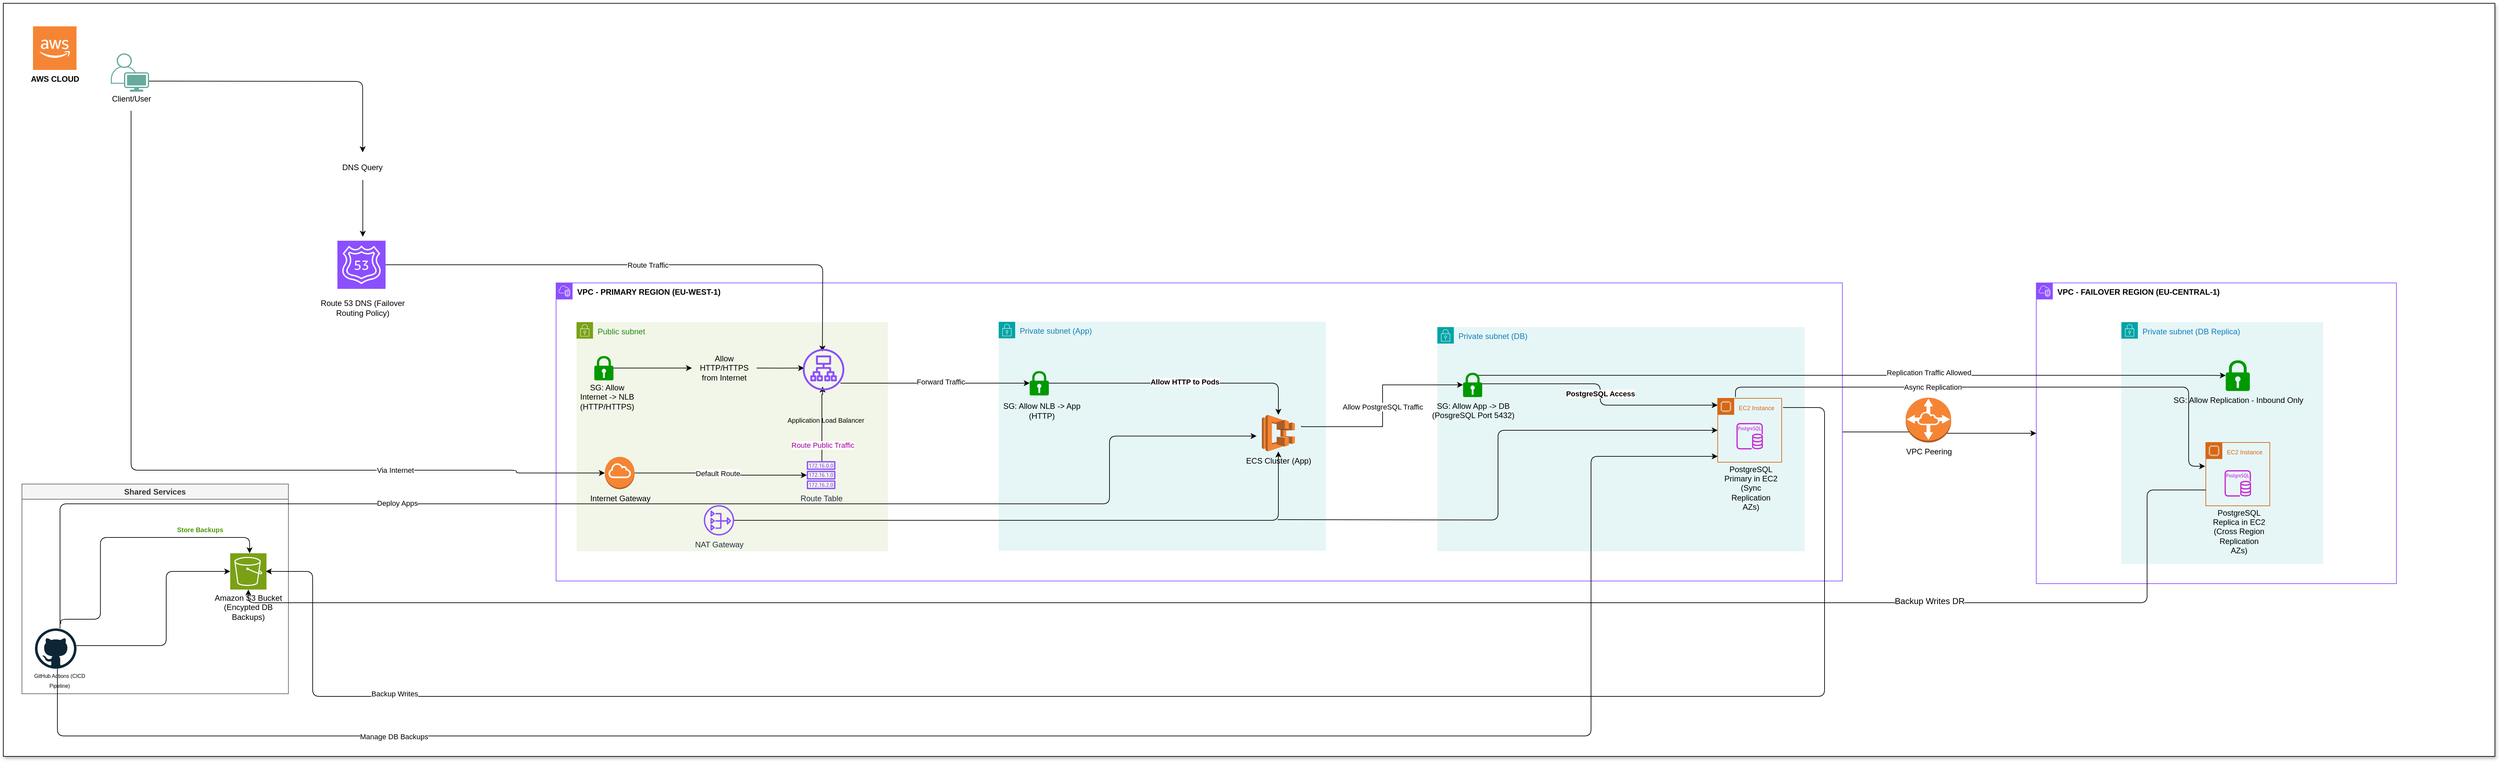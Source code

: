 <mxfile version="27.0.9">
  <diagram name="Page-1" id="LHEI1fueCBLV6Wz6gqzf">
    <mxGraphModel dx="1306" dy="929" grid="0" gridSize="10" guides="1" tooltips="1" connect="1" arrows="0" fold="1" page="1" pageScale="1" pageWidth="4681" pageHeight="3300" background="#FFFFFF" math="0" shadow="0" adaptiveColors="auto">
      <root>
        <mxCell id="0" />
        <mxCell id="1" parent="0" />
        <mxCell id="n8Rbeeoi7pqlCmdlCDkc-69" value="&lt;font style=&quot;color: rgb(255, 255, 255);&quot;&gt;Client/User&lt;/font&gt;&lt;div&gt;&lt;font style=&quot;color: rgb(255, 255, 255);&quot;&gt;&lt;br&gt;&lt;/font&gt;&lt;/div&gt;" style="text;html=1;align=center;verticalAlign=middle;resizable=0;points=[];autosize=1;strokeColor=none;fillColor=none;" parent="1" vertex="1">
          <mxGeometry x="1055" y="517" width="77" height="41" as="geometry" />
        </mxCell>
        <mxCell id="n8Rbeeoi7pqlCmdlCDkc-71" value="z" style="whiteSpace=wrap;html=1;movable=1;resizable=1;rotatable=1;deletable=1;editable=1;locked=0;connectable=1;shadow=1;strokeColor=default;rounded=0;perimeterSpacing=20;" parent="1" vertex="1">
          <mxGeometry x="500" y="342" width="3777.25" height="1142" as="geometry" />
        </mxCell>
        <mxCell id="n8Rbeeoi7pqlCmdlCDkc-72" value="" style="points=[[0.35,0,0],[0.98,0.51,0],[1,0.71,0],[0.67,1,0],[0,0.795,0],[0,0.65,0]];verticalLabelPosition=bottom;sketch=0;html=1;verticalAlign=top;aspect=fixed;align=center;pointerEvents=1;shape=mxgraph.cisco19.user;fillColor=#67AB9F;strokeColor=#b85450;movable=1;resizable=1;rotatable=1;deletable=1;editable=1;locked=0;connectable=1;" parent="1" vertex="1">
          <mxGeometry x="663" y="418" width="58" height="58" as="geometry" />
        </mxCell>
        <mxCell id="n8Rbeeoi7pqlCmdlCDkc-73" value="&lt;font style=&quot;color: rgb(255, 255, 255);&quot;&gt;Client/User&lt;/font&gt;&lt;div&gt;&lt;font style=&quot;color: rgb(255, 255, 255);&quot;&gt;&lt;br&gt;&lt;/font&gt;&lt;/div&gt;" style="text;html=1;align=center;verticalAlign=middle;resizable=0;points=[];autosize=1;strokeColor=none;fillColor=none;" parent="1" vertex="1">
          <mxGeometry x="882" y="861" width="77" height="41" as="geometry" />
        </mxCell>
        <mxCell id="n8Rbeeoi7pqlCmdlCDkc-94" style="edgeStyle=orthogonalEdgeStyle;rounded=1;orthogonalLoop=1;jettySize=auto;html=1;exitX=0.5;exitY=1;exitDx=0;exitDy=0;curved=0;" parent="1" target="n8Rbeeoi7pqlCmdlCDkc-93" edge="1">
          <mxGeometry relative="1" as="geometry">
            <mxPoint x="721" y="460" as="sourcePoint" />
            <mxPoint x="1072" y="530" as="targetPoint" />
          </mxGeometry>
        </mxCell>
        <mxCell id="n8Rbeeoi7pqlCmdlCDkc-80" value="Client/User" style="text;strokeColor=none;align=center;fillColor=none;html=1;verticalAlign=middle;whiteSpace=wrap;rounded=0;" parent="1" vertex="1">
          <mxGeometry x="666.5" y="476" width="54.5" height="22" as="geometry" />
        </mxCell>
        <mxCell id="n8Rbeeoi7pqlCmdlCDkc-160" style="edgeStyle=orthogonalEdgeStyle;rounded=0;orthogonalLoop=1;jettySize=auto;html=1;" parent="1" edge="1">
          <mxGeometry relative="1" as="geometry">
            <mxPoint x="1045" y="696" as="targetPoint" />
            <mxPoint x="1045" y="610" as="sourcePoint" />
          </mxGeometry>
        </mxCell>
        <mxCell id="n8Rbeeoi7pqlCmdlCDkc-93" value="DNS Query" style="text;strokeColor=none;align=center;fillColor=none;html=1;verticalAlign=middle;whiteSpace=wrap;rounded=0;" parent="1" vertex="1">
          <mxGeometry x="932.25" y="568" width="225" height="46" as="geometry" />
        </mxCell>
        <mxCell id="n8Rbeeoi7pqlCmdlCDkc-118" value="Shared Services" style="swimlane;whiteSpace=wrap;html=1;fillColor=#f5f5f5;strokeColor=#666666;fontColor=#333333;" parent="1" vertex="1">
          <mxGeometry x="528.25" y="1071" width="404" height="318" as="geometry">
            <mxRectangle x="528.25" y="1071" width="123" height="26" as="alternateBounds" />
          </mxGeometry>
        </mxCell>
        <mxCell id="n8Rbeeoi7pqlCmdlCDkc-123" value="&lt;font style=&quot;font-size: 8px;&quot;&gt;GitHub Actions (CICD Pipeline)&lt;/font&gt;" style="text;strokeColor=none;align=center;fillColor=none;html=1;verticalAlign=middle;whiteSpace=wrap;rounded=0;" parent="n8Rbeeoi7pqlCmdlCDkc-118" vertex="1">
          <mxGeometry x="14.75" y="290" width="85.25" height="14" as="geometry" />
        </mxCell>
        <mxCell id="n8Rbeeoi7pqlCmdlCDkc-120" value="" style="sketch=0;points=[[0,0,0],[0.25,0,0],[0.5,0,0],[0.75,0,0],[1,0,0],[0,1,0],[0.25,1,0],[0.5,1,0],[0.75,1,0],[1,1,0],[0,0.25,0],[0,0.5,0],[0,0.75,0],[1,0.25,0],[1,0.5,0],[1,0.75,0]];outlineConnect=0;fontColor=#232F3E;fillColor=#7AA116;strokeColor=#ffffff;dashed=0;verticalLabelPosition=bottom;verticalAlign=top;align=center;html=1;fontSize=12;fontStyle=0;aspect=fixed;shape=mxgraph.aws4.resourceIcon;resIcon=mxgraph.aws4.s3;" parent="n8Rbeeoi7pqlCmdlCDkc-118" vertex="1">
          <mxGeometry x="315.75" y="105" width="55" height="55" as="geometry" />
        </mxCell>
        <mxCell id="n8Rbeeoi7pqlCmdlCDkc-121" value="Amazon S3 Bucket (Encypted DB Backups)" style="text;strokeColor=none;align=center;fillColor=none;html=1;verticalAlign=middle;whiteSpace=wrap;rounded=0;" parent="n8Rbeeoi7pqlCmdlCDkc-118" vertex="1">
          <mxGeometry x="285.75" y="175" width="115" height="23" as="geometry" />
        </mxCell>
        <mxCell id="n8Rbeeoi7pqlCmdlCDkc-156" value="" style="endArrow=classic;html=1;rounded=1;edgeStyle=orthogonalEdgeStyle;curved=0;" parent="n8Rbeeoi7pqlCmdlCDkc-118" edge="1">
          <mxGeometry relative="1" as="geometry">
            <mxPoint x="58.85" y="212" as="sourcePoint" />
            <mxPoint x="345.15" y="105" as="targetPoint" />
            <Array as="points">
              <mxPoint x="59" y="205" />
              <mxPoint x="119" y="205" />
              <mxPoint x="119" y="81" />
              <mxPoint x="345" y="81" />
            </Array>
          </mxGeometry>
        </mxCell>
        <mxCell id="n8Rbeeoi7pqlCmdlCDkc-157" value="&lt;font style=&quot;font-size: 10px; color: rgb(77, 153, 0);&quot;&gt;&lt;b&gt;Store Backups&lt;/b&gt;&lt;/font&gt;" style="edgeLabel;resizable=0;html=1;;align=center;verticalAlign=middle;" parent="n8Rbeeoi7pqlCmdlCDkc-156" connectable="0" vertex="1">
          <mxGeometry relative="1" as="geometry">
            <mxPoint x="121" y="-12" as="offset" />
          </mxGeometry>
        </mxCell>
        <mxCell id="n8Rbeeoi7pqlCmdlCDkc-122" value="" style="dashed=0;outlineConnect=0;html=1;align=center;labelPosition=center;verticalLabelPosition=bottom;verticalAlign=top;shape=mxgraph.weblogos.github" parent="1" vertex="1">
          <mxGeometry x="548" y="1290" width="63" height="61" as="geometry" />
        </mxCell>
        <mxCell id="n8Rbeeoi7pqlCmdlCDkc-236" style="edgeStyle=orthogonalEdgeStyle;rounded=0;orthogonalLoop=1;jettySize=auto;html=1;exitX=1;exitY=0.5;exitDx=0;exitDy=0;entryX=0;entryY=0.5;entryDx=0;entryDy=0;" parent="1" source="n8Rbeeoi7pqlCmdlCDkc-131" target="n8Rbeeoi7pqlCmdlCDkc-230" edge="1">
          <mxGeometry relative="1" as="geometry" />
        </mxCell>
        <mxCell id="n8Rbeeoi7pqlCmdlCDkc-131" value="&lt;font style=&quot;color: rgb(0, 0, 0);&quot;&gt;&lt;b&gt;VPC - PRIMARY REGION (EU-WEST-1)&lt;/b&gt;&lt;/font&gt;" style="points=[[0,0],[0.25,0],[0.5,0],[0.75,0],[1,0],[1,0.25],[1,0.5],[1,0.75],[1,1],[0.75,1],[0.5,1],[0.25,1],[0,1],[0,0.75],[0,0.5],[0,0.25]];outlineConnect=0;gradientColor=none;html=1;whiteSpace=wrap;fontSize=12;fontStyle=0;container=1;pointerEvents=0;collapsible=0;recursiveResize=0;shape=mxgraph.aws4.group;grIcon=mxgraph.aws4.group_vpc2;strokeColor=#8C4FFF;fillColor=none;verticalAlign=top;align=left;spacingLeft=30;fontColor=#AAB7B8;dashed=0;movable=1;resizable=1;rotatable=1;deletable=1;editable=1;locked=0;connectable=1;" parent="1" vertex="1">
          <mxGeometry x="1338" y="766" width="1950" height="452" as="geometry" />
        </mxCell>
        <mxCell id="n8Rbeeoi7pqlCmdlCDkc-133" value="Public subnet" style="points=[[0,0],[0.25,0],[0.5,0],[0.75,0],[1,0],[1,0.25],[1,0.5],[1,0.75],[1,1],[0.75,1],[0.5,1],[0.25,1],[0,1],[0,0.75],[0,0.5],[0,0.25]];outlineConnect=0;gradientColor=none;html=1;whiteSpace=wrap;fontSize=12;fontStyle=0;container=1;pointerEvents=0;collapsible=0;recursiveResize=0;shape=mxgraph.aws4.group;grIcon=mxgraph.aws4.group_security_group;grStroke=0;strokeColor=#7AA116;fillColor=#F2F6E8;verticalAlign=top;align=left;spacingLeft=30;fontColor=#248814;dashed=0;movable=1;resizable=1;rotatable=1;deletable=1;editable=1;locked=0;connectable=1;" parent="n8Rbeeoi7pqlCmdlCDkc-131" vertex="1">
          <mxGeometry x="31" y="59.5" width="472" height="347.5" as="geometry" />
        </mxCell>
        <mxCell id="n8Rbeeoi7pqlCmdlCDkc-270" value="Route Table" style="sketch=0;outlineConnect=0;fontColor=#232F3E;gradientColor=none;fillColor=#8C4FFF;strokeColor=none;dashed=0;verticalLabelPosition=bottom;verticalAlign=top;align=center;html=1;fontSize=12;fontStyle=0;aspect=fixed;pointerEvents=1;shape=mxgraph.aws4.route_table;" parent="n8Rbeeoi7pqlCmdlCDkc-133" vertex="1">
          <mxGeometry x="349" y="210.75" width="43.62" height="42.5" as="geometry" />
        </mxCell>
        <mxCell id="n8Rbeeoi7pqlCmdlCDkc-140" value="&lt;font style=&quot;font-size: 10px;&quot;&gt;Application Load Balancer&amp;nbsp;&lt;/font&gt;" style="text;strokeColor=none;align=center;fillColor=none;html=1;verticalAlign=middle;whiteSpace=wrap;rounded=0;" parent="n8Rbeeoi7pqlCmdlCDkc-133" vertex="1">
          <mxGeometry x="313" y="131.13" width="132.5" height="34.75" as="geometry" />
        </mxCell>
        <mxCell id="n8Rbeeoi7pqlCmdlCDkc-136" value="Allow HTTP/HTTPS from Internet" style="text;strokeColor=none;align=center;fillColor=none;html=1;verticalAlign=middle;whiteSpace=wrap;rounded=0;" parent="n8Rbeeoi7pqlCmdlCDkc-133" vertex="1">
          <mxGeometry x="175" y="54.68" width="98" height="30" as="geometry" />
        </mxCell>
        <mxCell id="n8Rbeeoi7pqlCmdlCDkc-273" value="" style="endArrow=classic;html=1;rounded=0;edgeStyle=orthogonalEdgeStyle;elbow=vertical;" parent="n8Rbeeoi7pqlCmdlCDkc-133" source="n8Rbeeoi7pqlCmdlCDkc-270" edge="1">
          <mxGeometry relative="1" as="geometry">
            <mxPoint x="359" y="208.91" as="sourcePoint" />
            <mxPoint x="373.071" y="97.68" as="targetPoint" />
            <Array as="points">
              <mxPoint x="372" y="109.5" />
            </Array>
          </mxGeometry>
        </mxCell>
        <mxCell id="n8Rbeeoi7pqlCmdlCDkc-274" value="&lt;font style=&quot;color: rgb(153, 0, 153);&quot;&gt;Route Public Traffic&lt;/font&gt;" style="edgeLabel;resizable=0;html=1;;align=center;verticalAlign=middle;" parent="n8Rbeeoi7pqlCmdlCDkc-273" connectable="0" vertex="1">
          <mxGeometry relative="1" as="geometry">
            <mxPoint x="1" y="32" as="offset" />
          </mxGeometry>
        </mxCell>
        <mxCell id="n8Rbeeoi7pqlCmdlCDkc-143" style="edgeStyle=orthogonalEdgeStyle;rounded=0;orthogonalLoop=1;jettySize=auto;html=1;exitX=1;exitY=0.5;exitDx=0;exitDy=0;" parent="n8Rbeeoi7pqlCmdlCDkc-133" source="n8Rbeeoi7pqlCmdlCDkc-136" edge="1">
          <mxGeometry relative="1" as="geometry">
            <mxPoint x="345.06" y="69.68" as="targetPoint" />
          </mxGeometry>
        </mxCell>
        <mxCell id="n8Rbeeoi7pqlCmdlCDkc-135" value="SG: Allow Internet -&amp;gt; NLB (HTTP/HTTPS)" style="text;strokeColor=none;align=center;fillColor=none;html=1;verticalAlign=middle;whiteSpace=wrap;rounded=0;" parent="n8Rbeeoi7pqlCmdlCDkc-131" vertex="1">
          <mxGeometry x="34" y="144.18" width="87" height="57.5" as="geometry" />
        </mxCell>
        <mxCell id="n8Rbeeoi7pqlCmdlCDkc-134" value="" style="sketch=0;aspect=fixed;pointerEvents=1;shadow=0;dashed=0;html=1;strokeColor=none;labelPosition=center;verticalLabelPosition=bottom;verticalAlign=top;align=center;fillColor=#009900;shape=mxgraph.mscae.enterprise.lock" parent="n8Rbeeoi7pqlCmdlCDkc-131" vertex="1">
          <mxGeometry x="58" y="110.59" width="29" height="37.18" as="geometry" />
        </mxCell>
        <mxCell id="n8Rbeeoi7pqlCmdlCDkc-144" style="edgeStyle=orthogonalEdgeStyle;rounded=0;orthogonalLoop=1;jettySize=auto;html=1;exitX=1;exitY=0.5;exitDx=0;exitDy=0;exitPerimeter=0;entryX=0;entryY=0.5;entryDx=0;entryDy=0;" parent="n8Rbeeoi7pqlCmdlCDkc-131" source="n8Rbeeoi7pqlCmdlCDkc-134" target="n8Rbeeoi7pqlCmdlCDkc-136" edge="1">
          <mxGeometry relative="1" as="geometry" />
        </mxCell>
        <mxCell id="n8Rbeeoi7pqlCmdlCDkc-166" value="Private subnet (App)" style="points=[[0,0],[0.25,0],[0.5,0],[0.75,0],[1,0],[1,0.25],[1,0.5],[1,0.75],[1,1],[0.75,1],[0.5,1],[0.25,1],[0,1],[0,0.75],[0,0.5],[0,0.25]];outlineConnect=0;gradientColor=none;html=1;whiteSpace=wrap;fontSize=12;fontStyle=0;container=1;pointerEvents=0;collapsible=0;recursiveResize=0;shape=mxgraph.aws4.group;grIcon=mxgraph.aws4.group_security_group;grStroke=0;strokeColor=#00A4A6;fillColor=#E6F6F7;verticalAlign=top;align=left;spacingLeft=30;fontColor=#147EBA;dashed=0;" parent="n8Rbeeoi7pqlCmdlCDkc-131" vertex="1">
          <mxGeometry x="671" y="59" width="496" height="347" as="geometry" />
        </mxCell>
        <mxCell id="n8Rbeeoi7pqlCmdlCDkc-167" value="" style="sketch=0;aspect=fixed;pointerEvents=1;shadow=0;dashed=0;html=1;strokeColor=none;labelPosition=center;verticalLabelPosition=bottom;verticalAlign=top;align=center;fillColor=#009900;shape=mxgraph.mscae.enterprise.lock" parent="n8Rbeeoi7pqlCmdlCDkc-166" vertex="1">
          <mxGeometry x="47" y="74.41" width="29" height="37.18" as="geometry" />
        </mxCell>
        <mxCell id="n8Rbeeoi7pqlCmdlCDkc-168" value="SG: Allow NLB -&amp;gt; App (HTTP)" style="text;strokeColor=none;align=center;fillColor=none;html=1;verticalAlign=middle;whiteSpace=wrap;rounded=0;" parent="n8Rbeeoi7pqlCmdlCDkc-166" vertex="1">
          <mxGeometry x="3" y="111.59" width="124.5" height="46" as="geometry" />
        </mxCell>
        <mxCell id="n8Rbeeoi7pqlCmdlCDkc-182" value="" style="endArrow=classic;html=1;rounded=1;edgeStyle=orthogonalEdgeStyle;curved=0;exitX=1;exitY=0.5;exitDx=0;exitDy=0;exitPerimeter=0;" parent="n8Rbeeoi7pqlCmdlCDkc-166" source="n8Rbeeoi7pqlCmdlCDkc-167" target="n8Rbeeoi7pqlCmdlCDkc-285" edge="1">
          <mxGeometry relative="1" as="geometry">
            <mxPoint x="76" y="97" as="sourcePoint" />
            <mxPoint x="391" y="157.5" as="targetPoint" />
          </mxGeometry>
        </mxCell>
        <mxCell id="n8Rbeeoi7pqlCmdlCDkc-183" value="&lt;b&gt;Allow HTTP to Pods&lt;/b&gt;" style="edgeLabel;resizable=0;html=1;;align=center;verticalAlign=middle;" parent="n8Rbeeoi7pqlCmdlCDkc-182" connectable="0" vertex="1">
          <mxGeometry relative="1" as="geometry">
            <mxPoint x="8" y="-2" as="offset" />
          </mxGeometry>
        </mxCell>
        <mxCell id="n8Rbeeoi7pqlCmdlCDkc-285" value="ECS Cluster (App)" style="outlineConnect=0;dashed=0;verticalLabelPosition=bottom;verticalAlign=top;align=center;html=1;shape=mxgraph.aws3.ecs;fillColor=#F58534;gradientColor=none;" parent="n8Rbeeoi7pqlCmdlCDkc-166" vertex="1">
          <mxGeometry x="399" y="141" width="50" height="55.68" as="geometry" />
        </mxCell>
        <mxCell id="n8Rbeeoi7pqlCmdlCDkc-172" value="" style="endArrow=classic;html=1;rounded=0;entryX=0;entryY=0.5;entryDx=0;entryDy=0;entryPerimeter=0;" parent="n8Rbeeoi7pqlCmdlCDkc-131" target="n8Rbeeoi7pqlCmdlCDkc-167" edge="1">
          <mxGeometry relative="1" as="geometry">
            <mxPoint x="431" y="152" as="sourcePoint" />
            <mxPoint x="531" y="152" as="targetPoint" />
          </mxGeometry>
        </mxCell>
        <mxCell id="n8Rbeeoi7pqlCmdlCDkc-173" value="Forward Traffic" style="edgeLabel;resizable=0;html=1;;align=center;verticalAlign=middle;" parent="n8Rbeeoi7pqlCmdlCDkc-172" connectable="0" vertex="1">
          <mxGeometry relative="1" as="geometry">
            <mxPoint x="8" y="-2" as="offset" />
          </mxGeometry>
        </mxCell>
        <mxCell id="n8Rbeeoi7pqlCmdlCDkc-200" value="Private subnet (DB)" style="points=[[0,0],[0.25,0],[0.5,0],[0.75,0],[1,0],[1,0.25],[1,0.5],[1,0.75],[1,1],[0.75,1],[0.5,1],[0.25,1],[0,1],[0,0.75],[0,0.5],[0,0.25]];outlineConnect=0;gradientColor=none;html=1;whiteSpace=wrap;fontSize=12;fontStyle=0;container=1;pointerEvents=0;collapsible=0;recursiveResize=0;shape=mxgraph.aws4.group;grIcon=mxgraph.aws4.group_security_group;grStroke=0;strokeColor=#00A4A6;fillColor=#E6F6F7;verticalAlign=top;align=left;spacingLeft=30;fontColor=#147EBA;dashed=0;" parent="n8Rbeeoi7pqlCmdlCDkc-131" vertex="1">
          <mxGeometry x="1336" y="67" width="557" height="340" as="geometry" />
        </mxCell>
        <mxCell id="n8Rbeeoi7pqlCmdlCDkc-209" value="" style="endArrow=classic;html=1;rounded=1;entryX=0;entryY=0.25;entryDx=0;entryDy=0;entryPerimeter=0;edgeStyle=orthogonalEdgeStyle;curved=0;" parent="n8Rbeeoi7pqlCmdlCDkc-200" edge="1">
          <mxGeometry relative="1" as="geometry">
            <mxPoint x="67" y="86.0" as="sourcePoint" />
            <mxPoint x="425" y="118.41" as="targetPoint" />
            <Array as="points">
              <mxPoint x="247" y="85.91" />
              <mxPoint x="247" y="118.91" />
            </Array>
          </mxGeometry>
        </mxCell>
        <mxCell id="n8Rbeeoi7pqlCmdlCDkc-210" value="&lt;b&gt;PostgreSQL Access&lt;/b&gt;" style="edgeLabel;resizable=0;html=1;;align=center;verticalAlign=middle;" parent="n8Rbeeoi7pqlCmdlCDkc-209" connectable="0" vertex="1">
          <mxGeometry relative="1" as="geometry" />
        </mxCell>
        <mxCell id="n8Rbeeoi7pqlCmdlCDkc-263" value="&lt;font style=&quot;font-size: 9px;&quot;&gt;EC2 Instance&lt;/font&gt;" style="points=[[0,0],[0.25,0],[0.5,0],[0.75,0],[1,0],[1,0.25],[1,0.5],[1,0.75],[1,1],[0.75,1],[0.5,1],[0.25,1],[0,1],[0,0.75],[0,0.5],[0,0.25]];outlineConnect=0;gradientColor=none;html=1;whiteSpace=wrap;fontSize=12;fontStyle=0;container=1;pointerEvents=0;collapsible=0;recursiveResize=0;shape=mxgraph.aws4.group;grIcon=mxgraph.aws4.group_ec2_instance_contents;strokeColor=#D86613;fillColor=none;verticalAlign=top;align=left;spacingLeft=30;fontColor=#D86613;dashed=0;" parent="n8Rbeeoi7pqlCmdlCDkc-200" vertex="1">
          <mxGeometry x="425" y="108" width="97" height="96.91" as="geometry" />
        </mxCell>
        <mxCell id="n8Rbeeoi7pqlCmdlCDkc-264" value="" style="sketch=0;outlineConnect=0;fontColor=#232F3E;gradientColor=none;fillColor=#C925D1;strokeColor=none;dashed=0;verticalLabelPosition=bottom;verticalAlign=top;align=center;html=1;fontSize=12;fontStyle=0;aspect=fixed;pointerEvents=1;shape=mxgraph.aws4.rds_postgresql_instance;" parent="n8Rbeeoi7pqlCmdlCDkc-263" vertex="1">
          <mxGeometry x="28.5" y="37.5" width="40" height="40" as="geometry" />
        </mxCell>
        <mxCell id="n8Rbeeoi7pqlCmdlCDkc-220" value="&lt;font&gt;PostgreSQL Primary in EC2&lt;/font&gt;&lt;div&gt;&lt;font&gt;(Sync Replication AZs)&lt;/font&gt;&lt;/div&gt;" style="text;strokeColor=none;align=center;fillColor=none;html=1;verticalAlign=middle;whiteSpace=wrap;rounded=0;" parent="n8Rbeeoi7pqlCmdlCDkc-200" vertex="1">
          <mxGeometry x="434" y="199" width="83.25" height="89" as="geometry" />
        </mxCell>
        <mxCell id="n8Rbeeoi7pqlCmdlCDkc-216" value="" style="endArrow=classic;html=1;rounded=1;entryX=0.5;entryY=1;entryDx=0;entryDy=0;entryPerimeter=0;edgeStyle=orthogonalEdgeStyle;curved=0;" parent="n8Rbeeoi7pqlCmdlCDkc-200" source="n8Rbeeoi7pqlCmdlCDkc-122" edge="1">
          <mxGeometry relative="1" as="geometry">
            <mxPoint x="-2057" y="549" as="sourcePoint" />
            <mxPoint x="425" y="196" as="targetPoint" />
            <Array as="points">
              <mxPoint x="-2092" y="620" />
              <mxPoint x="233" y="620" />
              <mxPoint x="233" y="196" />
            </Array>
          </mxGeometry>
        </mxCell>
        <mxCell id="n8Rbeeoi7pqlCmdlCDkc-217" value="Manage DB Backups" style="edgeLabel;resizable=0;html=1;;align=center;verticalAlign=middle;" parent="n8Rbeeoi7pqlCmdlCDkc-216" connectable="0" vertex="1">
          <mxGeometry relative="1" as="geometry">
            <mxPoint x="-910" y="1" as="offset" />
          </mxGeometry>
        </mxCell>
        <mxCell id="n8Rbeeoi7pqlCmdlCDkc-291" value="" style="endArrow=classic;html=1;rounded=1;edgeStyle=orthogonalEdgeStyle;entryX=0;entryY=0.5;entryDx=0;entryDy=0;curved=0;" parent="n8Rbeeoi7pqlCmdlCDkc-200" target="n8Rbeeoi7pqlCmdlCDkc-263" edge="1">
          <mxGeometry width="50" height="50" relative="1" as="geometry">
            <mxPoint x="-242" y="292" as="sourcePoint" />
            <mxPoint x="210" y="244" as="targetPoint" />
          </mxGeometry>
        </mxCell>
        <mxCell id="n8Rbeeoi7pqlCmdlCDkc-204" value="" style="endArrow=classic;html=1;rounded=0;entryX=0;entryY=0.5;entryDx=0;entryDy=0;entryPerimeter=0;edgeStyle=orthogonalEdgeStyle;" parent="n8Rbeeoi7pqlCmdlCDkc-131" target="n8Rbeeoi7pqlCmdlCDkc-202" edge="1">
          <mxGeometry relative="1" as="geometry">
            <mxPoint x="1130" y="217" as="sourcePoint" />
            <mxPoint x="1230" y="217" as="targetPoint" />
            <Array as="points">
              <mxPoint x="1130" y="218" />
              <mxPoint x="1253" y="218" />
              <mxPoint x="1253" y="155" />
            </Array>
          </mxGeometry>
        </mxCell>
        <mxCell id="n8Rbeeoi7pqlCmdlCDkc-205" value="Allow PostgreSQL Traffic" style="edgeLabel;resizable=0;html=1;;align=center;verticalAlign=middle;" parent="n8Rbeeoi7pqlCmdlCDkc-204" connectable="0" vertex="1">
          <mxGeometry relative="1" as="geometry" />
        </mxCell>
        <mxCell id="n8Rbeeoi7pqlCmdlCDkc-161" value="" style="endArrow=classic;html=1;rounded=1;edgeStyle=orthogonalEdgeStyle;curved=0;" parent="n8Rbeeoi7pqlCmdlCDkc-131" source="n8Rbeeoi7pqlCmdlCDkc-158" edge="1">
          <mxGeometry relative="1" as="geometry">
            <mxPoint x="-249.25" y="-50.59" as="sourcePoint" />
            <mxPoint x="403.75" y="104.0" as="targetPoint" />
          </mxGeometry>
        </mxCell>
        <mxCell id="n8Rbeeoi7pqlCmdlCDkc-162" value="Route Traffic" style="edgeLabel;resizable=0;html=1;;align=center;verticalAlign=middle;" parent="n8Rbeeoi7pqlCmdlCDkc-161" connectable="0" vertex="1">
          <mxGeometry relative="1" as="geometry" />
        </mxCell>
        <mxCell id="n8Rbeeoi7pqlCmdlCDkc-128" style="edgeStyle=orthogonalEdgeStyle;rounded=1;orthogonalLoop=1;jettySize=auto;html=1;entryX=0;entryY=0.5;entryDx=0;entryDy=0;entryPerimeter=0;curved=0;" parent="1" source="n8Rbeeoi7pqlCmdlCDkc-122" target="n8Rbeeoi7pqlCmdlCDkc-120" edge="1">
          <mxGeometry relative="1" as="geometry">
            <Array as="points">
              <mxPoint x="747" y="1316" />
              <mxPoint x="747" y="1203" />
            </Array>
          </mxGeometry>
        </mxCell>
        <mxCell id="n8Rbeeoi7pqlCmdlCDkc-158" value="" style="sketch=0;points=[[0,0,0],[0.25,0,0],[0.5,0,0],[0.75,0,0],[1,0,0],[0,1,0],[0.25,1,0],[0.5,1,0],[0.75,1,0],[1,1,0],[0,0.25,0],[0,0.5,0],[0,0.75,0],[1,0.25,0],[1,0.5,0],[1,0.75,0]];outlineConnect=0;fontColor=#232F3E;fillColor=#8C4FFF;strokeColor=#ffffff;dashed=0;verticalLabelPosition=bottom;verticalAlign=top;align=center;html=1;fontSize=12;fontStyle=0;aspect=fixed;shape=mxgraph.aws4.resourceIcon;resIcon=mxgraph.aws4.route_53;" parent="1" vertex="1">
          <mxGeometry x="1006.5" y="702" width="73" height="73" as="geometry" />
        </mxCell>
        <mxCell id="n8Rbeeoi7pqlCmdlCDkc-163" value="Route 53 DNS (Failover Routing Policy)" style="text;strokeColor=none;align=center;fillColor=none;html=1;verticalAlign=middle;whiteSpace=wrap;rounded=0;" parent="1" vertex="1">
          <mxGeometry x="977.62" y="789" width="134.25" height="29" as="geometry" />
        </mxCell>
        <mxCell id="n8Rbeeoi7pqlCmdlCDkc-196" value="" style="endArrow=classic;html=1;rounded=1;entryX=0;entryY=0.75;entryDx=0;entryDy=0;entryPerimeter=0;edgeStyle=orthogonalEdgeStyle;curved=0;" parent="1" source="n8Rbeeoi7pqlCmdlCDkc-122" edge="1">
          <mxGeometry relative="1" as="geometry">
            <mxPoint x="1435" y="1429" as="sourcePoint" />
            <mxPoint x="2400" y="998.25" as="targetPoint" />
            <Array as="points">
              <mxPoint x="586" y="1101" />
              <mxPoint x="2177" y="1101" />
              <mxPoint x="2177" y="998" />
            </Array>
          </mxGeometry>
        </mxCell>
        <mxCell id="n8Rbeeoi7pqlCmdlCDkc-198" value="Deploy Apps" style="edgeLabel;html=1;align=center;verticalAlign=middle;resizable=0;points=[];" parent="n8Rbeeoi7pqlCmdlCDkc-196" vertex="1" connectable="0">
          <mxGeometry x="-0.545" y="1" relative="1" as="geometry">
            <mxPoint x="221" as="offset" />
          </mxGeometry>
        </mxCell>
        <mxCell id="n8Rbeeoi7pqlCmdlCDkc-202" value="&lt;span style=&quot;text-wrap-mode: wrap;&quot;&gt;SG: Allow App -&amp;gt; DB&lt;br&gt;(PosgreSQL Port 5432)&lt;/span&gt;" style="sketch=0;aspect=fixed;pointerEvents=1;shadow=0;dashed=0;html=1;strokeColor=none;labelPosition=center;verticalLabelPosition=bottom;verticalAlign=top;align=center;fillColor=#009900;shape=mxgraph.mscae.enterprise.lock" parent="1" vertex="1">
          <mxGeometry x="2713" y="902" width="29" height="37.18" as="geometry" />
        </mxCell>
        <mxCell id="n8Rbeeoi7pqlCmdlCDkc-230" value="&lt;b style=&quot;color: rgb(0, 0, 0);&quot;&gt;VPC - FAILOVER REGION (EU-CENTRAL-1)&lt;/b&gt;" style="points=[[0,0],[0.25,0],[0.5,0],[0.75,0],[1,0],[1,0.25],[1,0.5],[1,0.75],[1,1],[0.75,1],[0.5,1],[0.25,1],[0,1],[0,0.75],[0,0.5],[0,0.25]];outlineConnect=0;gradientColor=none;html=1;whiteSpace=wrap;fontSize=12;fontStyle=0;container=1;pointerEvents=0;collapsible=0;recursiveResize=0;shape=mxgraph.aws4.group;grIcon=mxgraph.aws4.group_vpc2;strokeColor=#8C4FFF;fillColor=none;verticalAlign=top;align=left;spacingLeft=30;fontColor=#AAB7B8;dashed=0;" parent="1" vertex="1">
          <mxGeometry x="3582" y="766" width="546" height="456" as="geometry" />
        </mxCell>
        <mxCell id="n8Rbeeoi7pqlCmdlCDkc-239" value="Private subnet (DB Replica)" style="points=[[0,0],[0.25,0],[0.5,0],[0.75,0],[1,0],[1,0.25],[1,0.5],[1,0.75],[1,1],[0.75,1],[0.5,1],[0.25,1],[0,1],[0,0.75],[0,0.5],[0,0.25]];outlineConnect=0;gradientColor=none;html=1;whiteSpace=wrap;fontSize=12;fontStyle=0;container=1;pointerEvents=0;collapsible=0;recursiveResize=0;shape=mxgraph.aws4.group;grIcon=mxgraph.aws4.group_security_group;grStroke=0;strokeColor=#00A4A6;fillColor=#E6F6F7;verticalAlign=top;align=left;spacingLeft=30;fontColor=#147EBA;dashed=0;" parent="n8Rbeeoi7pqlCmdlCDkc-230" vertex="1">
          <mxGeometry x="129" y="59.5" width="306" height="366.5" as="geometry" />
        </mxCell>
        <mxCell id="n8Rbeeoi7pqlCmdlCDkc-243" value="&lt;span style=&quot;text-wrap-mode: wrap;&quot;&gt;SG: Allow Replication - Inbound Only&lt;br&gt;&lt;/span&gt;" style="sketch=0;aspect=fixed;pointerEvents=1;shadow=0;dashed=0;html=1;strokeColor=none;labelPosition=center;verticalLabelPosition=bottom;verticalAlign=top;align=center;fillColor=#009900;shape=mxgraph.mscae.enterprise.lock" parent="n8Rbeeoi7pqlCmdlCDkc-239" vertex="1">
          <mxGeometry x="158.24" y="57.5" width="36.53" height="46.83" as="geometry" />
        </mxCell>
        <mxCell id="n8Rbeeoi7pqlCmdlCDkc-265" value="&lt;font style=&quot;font-size: 9px;&quot;&gt;EC2 Instance&lt;/font&gt;" style="points=[[0,0],[0.25,0],[0.5,0],[0.75,0],[1,0],[1,0.25],[1,0.5],[1,0.75],[1,1],[0.75,1],[0.5,1],[0.25,1],[0,1],[0,0.75],[0,0.5],[0,0.25]];outlineConnect=0;gradientColor=none;html=1;whiteSpace=wrap;fontSize=12;fontStyle=0;container=1;pointerEvents=0;collapsible=0;recursiveResize=0;shape=mxgraph.aws4.group;grIcon=mxgraph.aws4.group_ec2_instance_contents;strokeColor=#D86613;fillColor=none;verticalAlign=top;align=left;spacingLeft=30;fontColor=#D86613;dashed=0;" parent="n8Rbeeoi7pqlCmdlCDkc-239" vertex="1">
          <mxGeometry x="128" y="182.5" width="97" height="96" as="geometry" />
        </mxCell>
        <mxCell id="n8Rbeeoi7pqlCmdlCDkc-266" value="" style="sketch=0;outlineConnect=0;fontColor=#232F3E;gradientColor=none;fillColor=#C925D1;strokeColor=none;dashed=0;verticalLabelPosition=bottom;verticalAlign=top;align=center;html=1;fontSize=12;fontStyle=0;aspect=fixed;pointerEvents=1;shape=mxgraph.aws4.rds_postgresql_instance;" parent="n8Rbeeoi7pqlCmdlCDkc-265" vertex="1">
          <mxGeometry x="28.5" y="42.0" width="40" height="40" as="geometry" />
        </mxCell>
        <mxCell id="n8Rbeeoi7pqlCmdlCDkc-231" value="VPC Peering" style="outlineConnect=0;dashed=0;verticalLabelPosition=bottom;verticalAlign=top;align=center;html=1;shape=mxgraph.aws3.vpc_peering;fillColor=#F58534;gradientColor=none;" parent="1" vertex="1">
          <mxGeometry x="3384" y="940" width="69" height="68" as="geometry" />
        </mxCell>
        <mxCell id="n8Rbeeoi7pqlCmdlCDkc-242" value="&lt;font&gt;PostgreSQL Replica in EC2&lt;/font&gt;&lt;div&gt;&lt;font&gt;(Cross Region Replication AZs)&lt;/font&gt;&lt;/div&gt;" style="text;strokeColor=none;align=center;fillColor=none;html=1;verticalAlign=middle;whiteSpace=wrap;rounded=0;" parent="1" vertex="1">
          <mxGeometry x="3848" y="1103" width="83" height="79" as="geometry" />
        </mxCell>
        <mxCell id="n8Rbeeoi7pqlCmdlCDkc-244" value="" style="endArrow=classic;html=1;rounded=0;exitX=0.8;exitY=0.11;exitDx=0;exitDy=0;exitPerimeter=0;entryX=0;entryY=0.5;entryDx=0;entryDy=0;entryPerimeter=0;edgeStyle=orthogonalEdgeStyle;" parent="1" source="n8Rbeeoi7pqlCmdlCDkc-202" target="n8Rbeeoi7pqlCmdlCDkc-243" edge="1">
          <mxGeometry relative="1" as="geometry">
            <mxPoint x="2751" y="888" as="sourcePoint" />
            <mxPoint x="2851" y="888" as="targetPoint" />
            <Array as="points">
              <mxPoint x="3843" y="906" />
            </Array>
          </mxGeometry>
        </mxCell>
        <mxCell id="n8Rbeeoi7pqlCmdlCDkc-246" value="Replication Traffic Allowed" style="edgeLabel;html=1;align=center;verticalAlign=middle;resizable=0;points=[];" parent="n8Rbeeoi7pqlCmdlCDkc-244" vertex="1" connectable="0">
          <mxGeometry x="0.23" y="3" relative="1" as="geometry">
            <mxPoint x="-14" y="-1" as="offset" />
          </mxGeometry>
        </mxCell>
        <mxCell id="n8Rbeeoi7pqlCmdlCDkc-247" value="" style="endArrow=classic;html=1;rounded=1;entryX=0;entryY=0.5;entryDx=0;entryDy=0;entryPerimeter=0;edgeStyle=orthogonalEdgeStyle;curved=0;" parent="1" edge="1">
          <mxGeometry relative="1" as="geometry">
            <mxPoint x="3126" y="939" as="sourcePoint" />
            <mxPoint x="3838" y="1044" as="targetPoint" />
            <Array as="points">
              <mxPoint x="3126" y="924" />
              <mxPoint x="3813" y="924" />
              <mxPoint x="3813" y="1044" />
            </Array>
          </mxGeometry>
        </mxCell>
        <mxCell id="n8Rbeeoi7pqlCmdlCDkc-250" value="Async Replication" style="edgeLabel;html=1;align=center;verticalAlign=middle;resizable=0;points=[];" parent="n8Rbeeoi7pqlCmdlCDkc-247" vertex="1" connectable="0">
          <mxGeometry x="-0.289" relative="1" as="geometry">
            <mxPoint x="13" as="offset" />
          </mxGeometry>
        </mxCell>
        <mxCell id="n8Rbeeoi7pqlCmdlCDkc-212" value="" style="endArrow=classic;html=1;rounded=1;entryX=1;entryY=0.5;entryDx=0;entryDy=0;entryPerimeter=0;edgeStyle=orthogonalEdgeStyle;curved=0;" parent="1" edge="1">
          <mxGeometry relative="1" as="geometry">
            <mxPoint x="3198" y="955.0" as="sourcePoint" />
            <mxPoint x="898" y="1203.5" as="targetPoint" />
            <Array as="points">
              <mxPoint x="3261" y="955" />
              <mxPoint x="3261" y="1393" />
              <mxPoint x="969" y="1393" />
              <mxPoint x="969" y="1204" />
            </Array>
          </mxGeometry>
        </mxCell>
        <mxCell id="n8Rbeeoi7pqlCmdlCDkc-213" value="Backup Writes" style="edgeLabel;resizable=0;html=1;;align=center;verticalAlign=middle;" parent="n8Rbeeoi7pqlCmdlCDkc-212" connectable="0" vertex="1">
          <mxGeometry relative="1" as="geometry">
            <mxPoint x="-1142" y="-4" as="offset" />
          </mxGeometry>
        </mxCell>
        <mxCell id="n8Rbeeoi7pqlCmdlCDkc-271" style="edgeStyle=orthogonalEdgeStyle;rounded=0;orthogonalLoop=1;jettySize=auto;html=1;exitX=1;exitY=0.5;exitDx=0;exitDy=0;exitPerimeter=0;" parent="1" source="n8Rbeeoi7pqlCmdlCDkc-269" target="n8Rbeeoi7pqlCmdlCDkc-270" edge="1">
          <mxGeometry relative="1" as="geometry" />
        </mxCell>
        <mxCell id="n8Rbeeoi7pqlCmdlCDkc-272" value="Default Route" style="edgeLabel;html=1;align=center;verticalAlign=middle;resizable=0;points=[];" parent="n8Rbeeoi7pqlCmdlCDkc-271" vertex="1" connectable="0">
          <mxGeometry x="-0.018" y="3" relative="1" as="geometry">
            <mxPoint x="-4" y="3" as="offset" />
          </mxGeometry>
        </mxCell>
        <mxCell id="n8Rbeeoi7pqlCmdlCDkc-269" value="Internet Gateway" style="outlineConnect=0;dashed=0;verticalLabelPosition=bottom;verticalAlign=top;align=center;html=1;shape=mxgraph.aws3.internet_gateway;fillColor=#F58534;gradientColor=none;" parent="1" vertex="1">
          <mxGeometry x="1412" y="1029.75" width="45" height="49" as="geometry" />
        </mxCell>
        <mxCell id="n8Rbeeoi7pqlCmdlCDkc-277" value="" style="endArrow=classic;html=1;rounded=1;edgeStyle=orthogonalEdgeStyle;curved=0;entryX=0;entryY=0.5;entryDx=0;entryDy=0;entryPerimeter=0;" parent="1" target="n8Rbeeoi7pqlCmdlCDkc-269" edge="1">
          <mxGeometry relative="1" as="geometry">
            <mxPoint x="693.714" y="505" as="sourcePoint" />
            <mxPoint x="1390" y="1064" as="targetPoint" />
            <Array as="points">
              <mxPoint x="694" y="1050" />
              <mxPoint x="1278" y="1050" />
              <mxPoint x="1278" y="1054" />
            </Array>
          </mxGeometry>
        </mxCell>
        <mxCell id="n8Rbeeoi7pqlCmdlCDkc-279" value="Via Internet" style="edgeLabel;html=1;align=center;verticalAlign=middle;resizable=0;points=[];" parent="n8Rbeeoi7pqlCmdlCDkc-277" vertex="1" connectable="0">
          <mxGeometry x="0.42" relative="1" as="geometry">
            <mxPoint x="45" as="offset" />
          </mxGeometry>
        </mxCell>
        <mxCell id="n8Rbeeoi7pqlCmdlCDkc-286" value="" style="sketch=0;outlineConnect=0;fontColor=#232F3E;gradientColor=none;fillColor=#8C4FFF;strokeColor=none;dashed=0;verticalLabelPosition=bottom;verticalAlign=top;align=center;html=1;fontSize=12;fontStyle=0;aspect=fixed;pointerEvents=1;shape=mxgraph.aws4.application_load_balancer;" parent="1" vertex="1">
          <mxGeometry x="1712" y="866" width="63" height="63" as="geometry" />
        </mxCell>
        <mxCell id="n8Rbeeoi7pqlCmdlCDkc-288" value="NAT Gateway" style="sketch=0;outlineConnect=0;fontColor=#232F3E;gradientColor=none;fillColor=#8C4FFF;strokeColor=none;dashed=0;verticalLabelPosition=bottom;verticalAlign=top;align=center;html=1;fontSize=12;fontStyle=0;aspect=fixed;pointerEvents=1;shape=mxgraph.aws4.nat_gateway;" parent="1" vertex="1">
          <mxGeometry x="1562" y="1103" width="46" height="46" as="geometry" />
        </mxCell>
        <mxCell id="n8Rbeeoi7pqlCmdlCDkc-290" value="" style="endArrow=classic;html=1;rounded=1;edgeStyle=orthogonalEdgeStyle;curved=0;" parent="1" source="n8Rbeeoi7pqlCmdlCDkc-288" target="n8Rbeeoi7pqlCmdlCDkc-285" edge="1">
          <mxGeometry width="50" height="50" relative="1" as="geometry">
            <mxPoint x="1622" y="1153" as="sourcePoint" />
            <mxPoint x="1672" y="1103" as="targetPoint" />
          </mxGeometry>
        </mxCell>
        <mxCell id="0LZCRunO3RnAUJ28Ptvb-3" value="&lt;b&gt;AWS CLOUD&lt;/b&gt;" style="outlineConnect=0;dashed=0;verticalLabelPosition=bottom;verticalAlign=top;align=center;html=1;shape=mxgraph.aws3.cloud_2;fillColor=#F58534;gradientColor=none;" parent="1" vertex="1">
          <mxGeometry x="545" y="377" width="66" height="66" as="geometry" />
        </mxCell>
        <mxCell id="LPilMZm9-nimBSs5YNVM-1" style="edgeStyle=orthogonalEdgeStyle;rounded=1;orthogonalLoop=1;jettySize=auto;html=1;exitX=0;exitY=0.75;exitDx=0;exitDy=0;entryX=0.5;entryY=1;entryDx=0;entryDy=0;entryPerimeter=0;curved=0;" edge="1" parent="1" source="n8Rbeeoi7pqlCmdlCDkc-265" target="n8Rbeeoi7pqlCmdlCDkc-120">
          <mxGeometry relative="1" as="geometry">
            <Array as="points">
              <mxPoint x="3750" y="1080" />
              <mxPoint x="3750" y="1251" />
              <mxPoint x="872" y="1251" />
            </Array>
          </mxGeometry>
        </mxCell>
        <mxCell id="LPilMZm9-nimBSs5YNVM-3" value="&lt;font style=&quot;font-size: 13px;&quot;&gt;Backup Writes DR&lt;/font&gt;&lt;div&gt;&lt;br&gt;&lt;/div&gt;" style="edgeLabel;html=1;align=center;verticalAlign=middle;resizable=0;points=[];" vertex="1" connectable="0" parent="LPilMZm9-nimBSs5YNVM-1">
          <mxGeometry x="-0.562" y="3" relative="1" as="geometry">
            <mxPoint x="101" y="1" as="offset" />
          </mxGeometry>
        </mxCell>
      </root>
    </mxGraphModel>
  </diagram>
</mxfile>
